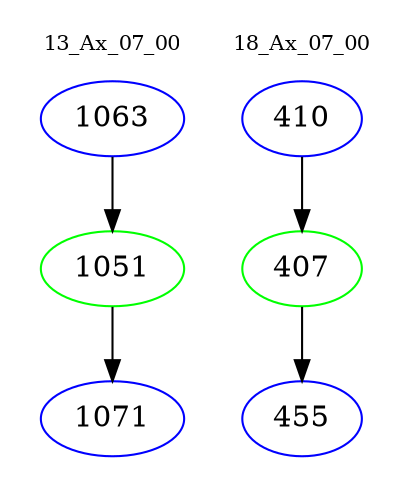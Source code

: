 digraph{
subgraph cluster_0 {
color = white
label = "13_Ax_07_00";
fontsize=10;
T0_1063 [label="1063", color="blue"]
T0_1063 -> T0_1051 [color="black"]
T0_1051 [label="1051", color="green"]
T0_1051 -> T0_1071 [color="black"]
T0_1071 [label="1071", color="blue"]
}
subgraph cluster_1 {
color = white
label = "18_Ax_07_00";
fontsize=10;
T1_410 [label="410", color="blue"]
T1_410 -> T1_407 [color="black"]
T1_407 [label="407", color="green"]
T1_407 -> T1_455 [color="black"]
T1_455 [label="455", color="blue"]
}
}
